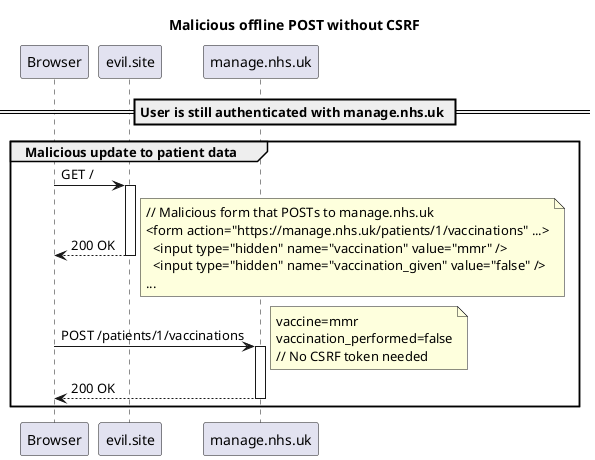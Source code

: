 @startuml

title Malicious offline POST without CSRF

autoactivate on

== User is still authenticated with manage.nhs.uk ==

group Malicious update to patient data
    Browser -> evil.site: GET /
    return 200 OK
    note right
        // Malicious form that POSTs to manage.nhs.uk
        <form action="https://manage.nhs.uk/patients/1/vaccinations" ...>
          <input type="hidden" name="vaccination" value="mmr" />
          <input type="hidden" name="vaccination_given" value="false" />
        ...
    end note

    Browser -> manage.nhs.uk: POST /patients/1/vaccinations
    note right
        vaccine=mmr
        vaccination_performed=false
        // No CSRF token needed
    end note
    return 200 OK
end

@enduml
